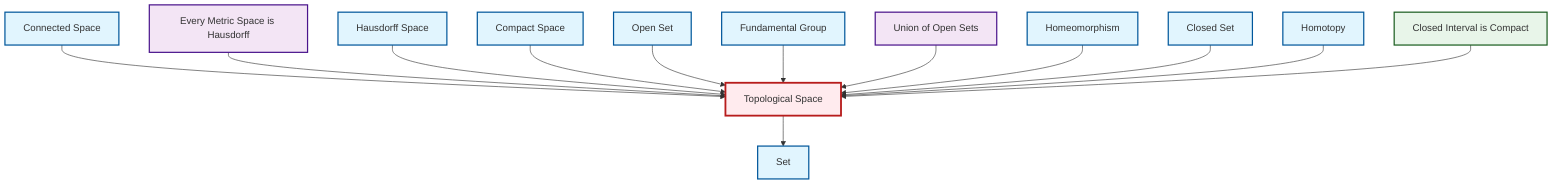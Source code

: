 graph TD
    classDef definition fill:#e1f5fe,stroke:#01579b,stroke-width:2px
    classDef theorem fill:#f3e5f5,stroke:#4a148c,stroke-width:2px
    classDef axiom fill:#fff3e0,stroke:#e65100,stroke-width:2px
    classDef example fill:#e8f5e9,stroke:#1b5e20,stroke-width:2px
    classDef current fill:#ffebee,stroke:#b71c1c,stroke-width:3px
    def-set["Set"]:::definition
    def-closed-set["Closed Set"]:::definition
    def-connected["Connected Space"]:::definition
    def-hausdorff["Hausdorff Space"]:::definition
    def-homeomorphism["Homeomorphism"]:::definition
    def-open-set["Open Set"]:::definition
    ex-closed-interval-compact["Closed Interval is Compact"]:::example
    def-compact["Compact Space"]:::definition
    thm-metric-hausdorff["Every Metric Space is Hausdorff"]:::theorem
    def-topological-space["Topological Space"]:::definition
    thm-union-open-sets["Union of Open Sets"]:::theorem
    def-fundamental-group["Fundamental Group"]:::definition
    def-homotopy["Homotopy"]:::definition
    def-connected --> def-topological-space
    thm-metric-hausdorff --> def-topological-space
    def-hausdorff --> def-topological-space
    def-compact --> def-topological-space
    def-open-set --> def-topological-space
    def-fundamental-group --> def-topological-space
    thm-union-open-sets --> def-topological-space
    def-homeomorphism --> def-topological-space
    def-closed-set --> def-topological-space
    def-topological-space --> def-set
    def-homotopy --> def-topological-space
    ex-closed-interval-compact --> def-topological-space
    class def-topological-space current
